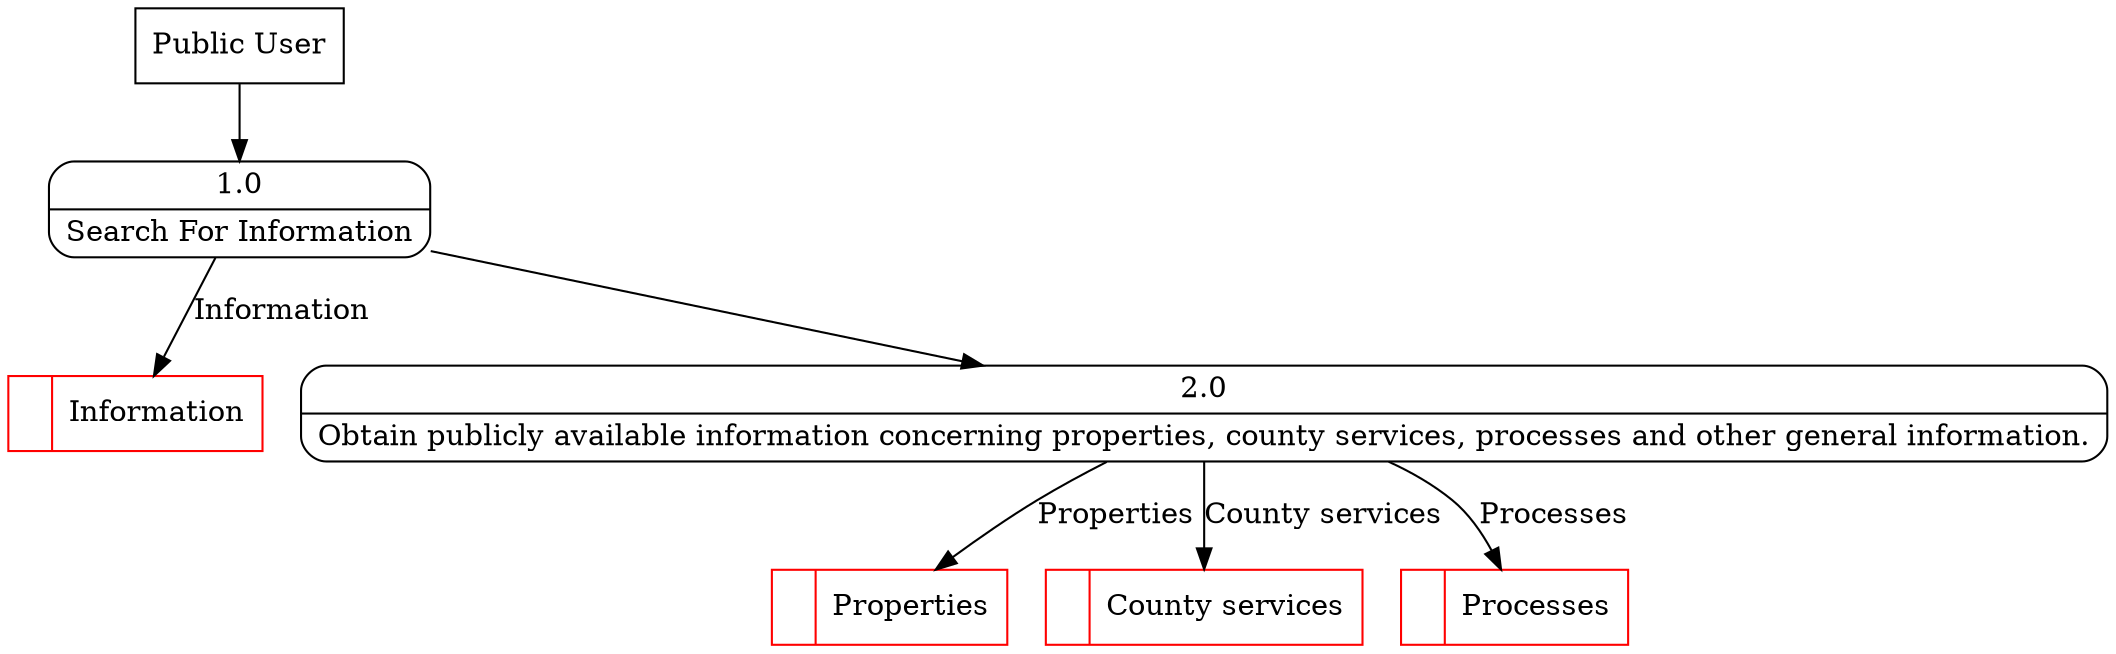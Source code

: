 digraph dfd2{ 
node[shape=record]
200 [label="<f0>  |<f1> Information " color=red];
201 [label="Public User" shape=box];
202 [label="{<f0> 1.0|<f1> Search For Information }" shape=Mrecord];
2 [label="{<f0> 2.0|<f1> Obtain publicly available information concerning properties, county services, processes and other general information. }" shape=Mrecord];
202 -> 2
1001 [label="<f0>  |<f1> Properties " color=red];
2 -> 1001 [label="Properties"]
1003 [label="<f0>  |<f1> County services " color=red];
2 -> 1003 [label="County services"]
1005 [label="<f0>  |<f1> Processes " color=red];
2 -> 1005 [label="Processes"]
201 -> 202
202 -> 200 [label="Information"]
}